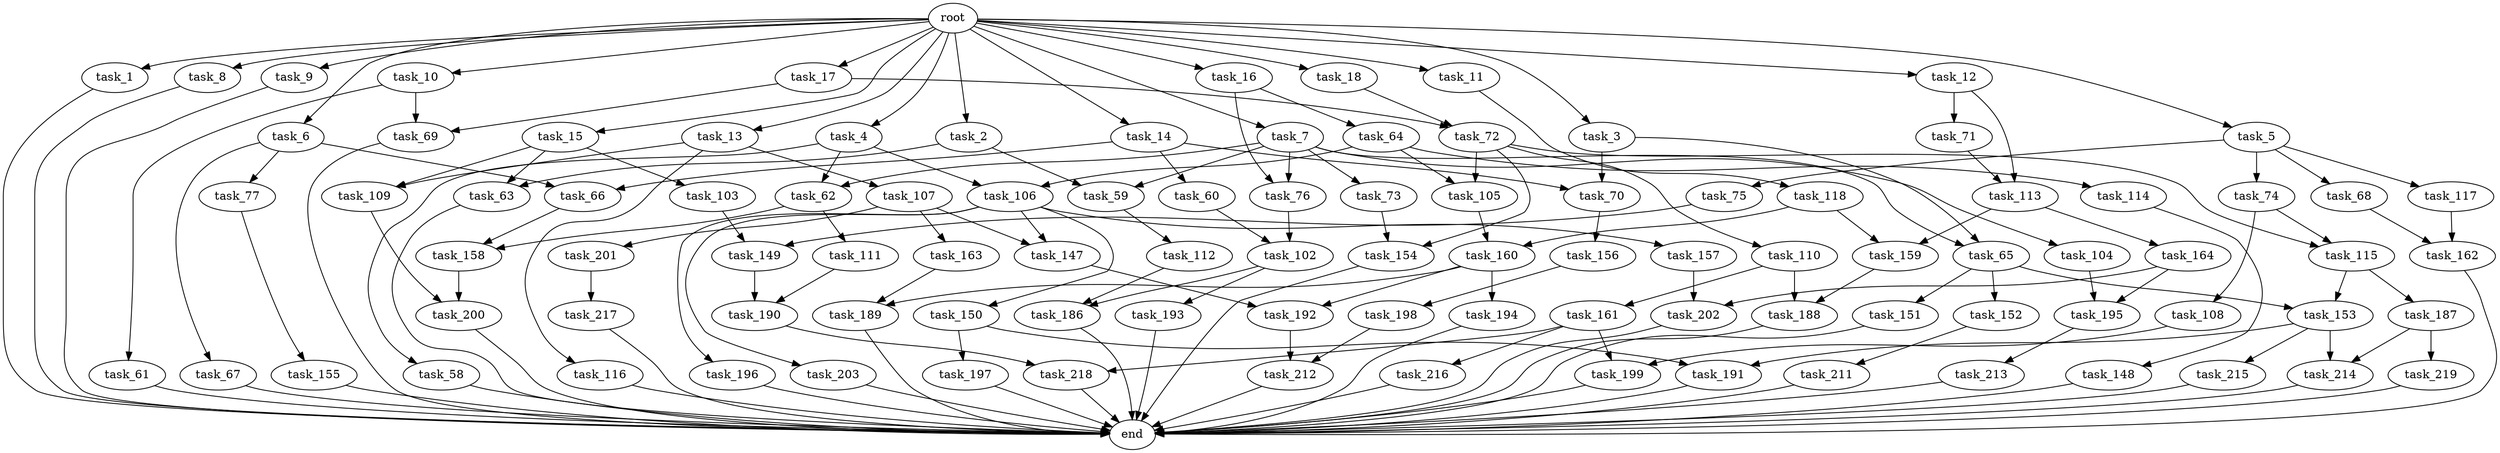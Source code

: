 digraph G {
  root [size="0.000000"];
  task_1 [size="10.240000"];
  task_2 [size="10.240000"];
  task_3 [size="10.240000"];
  task_4 [size="10.240000"];
  task_5 [size="10.240000"];
  task_6 [size="10.240000"];
  task_7 [size="10.240000"];
  task_8 [size="10.240000"];
  task_9 [size="10.240000"];
  task_10 [size="10.240000"];
  task_11 [size="10.240000"];
  task_12 [size="10.240000"];
  task_13 [size="10.240000"];
  task_14 [size="10.240000"];
  task_15 [size="10.240000"];
  task_16 [size="10.240000"];
  task_17 [size="10.240000"];
  task_18 [size="10.240000"];
  task_58 [size="3092376453.120000"];
  task_59 [size="4466765987.840000"];
  task_60 [size="2147483648.000000"];
  task_61 [size="5497558138.880000"];
  task_62 [size="4466765987.840000"];
  task_63 [size="7301444403.200000"];
  task_64 [size="6957847019.520000"];
  task_65 [size="6871947673.600000"];
  task_66 [size="7645041786.880000"];
  task_67 [size="5497558138.880000"];
  task_68 [size="773094113.280000"];
  task_69 [size="8589934592.000000"];
  task_70 [size="7645041786.880000"];
  task_71 [size="6957847019.520000"];
  task_72 [size="8589934592.000000"];
  task_73 [size="1374389534.720000"];
  task_74 [size="773094113.280000"];
  task_75 [size="773094113.280000"];
  task_76 [size="8332236554.240000"];
  task_77 [size="5497558138.880000"];
  task_102 [size="10737418240.000000"];
  task_103 [size="4209067950.080000"];
  task_104 [size="1374389534.720000"];
  task_105 [size="1116691496.960000"];
  task_106 [size="3865470566.400000"];
  task_107 [size="5497558138.880000"];
  task_108 [size="2147483648.000000"];
  task_109 [size="9706626088.960001"];
  task_110 [size="343597383.680000"];
  task_111 [size="4209067950.080000"];
  task_112 [size="2147483648.000000"];
  task_113 [size="7301444403.200000"];
  task_114 [size="773094113.280000"];
  task_115 [size="2491081031.680000"];
  task_116 [size="5497558138.880000"];
  task_117 [size="773094113.280000"];
  task_118 [size="1374389534.720000"];
  task_147 [size="9363028705.280001"];
  task_148 [size="5497558138.880000"];
  task_149 [size="1116691496.960000"];
  task_150 [size="773094113.280000"];
  task_151 [size="2147483648.000000"];
  task_152 [size="2147483648.000000"];
  task_153 [size="6356551598.080000"];
  task_154 [size="1717986918.400000"];
  task_155 [size="8589934592.000000"];
  task_156 [size="8589934592.000000"];
  task_157 [size="773094113.280000"];
  task_158 [size="4982162063.360000"];
  task_159 [size="8933531975.680000"];
  task_160 [size="4552665333.760000"];
  task_161 [size="1374389534.720000"];
  task_162 [size="7301444403.200000"];
  task_163 [size="8589934592.000000"];
  task_164 [size="8589934592.000000"];
  task_186 [size="1717986918.400000"];
  task_187 [size="4209067950.080000"];
  task_188 [size="9964324126.719999"];
  task_189 [size="15547781611.520000"];
  task_190 [size="3865470566.400000"];
  task_191 [size="13915694039.040001"];
  task_192 [size="7301444403.200000"];
  task_193 [size="343597383.680000"];
  task_194 [size="6957847019.520000"];
  task_195 [size="2748779069.440000"];
  task_196 [size="773094113.280000"];
  task_197 [size="6957847019.520000"];
  task_198 [size="5497558138.880000"];
  task_199 [size="8418135900.160000"];
  task_200 [size="5583457484.800000"];
  task_201 [size="8589934592.000000"];
  task_202 [size="2748779069.440000"];
  task_203 [size="773094113.280000"];
  task_211 [size="6957847019.520000"];
  task_212 [size="6356551598.080000"];
  task_213 [size="2147483648.000000"];
  task_214 [size="13915694039.040001"];
  task_215 [size="6957847019.520000"];
  task_216 [size="4209067950.080000"];
  task_217 [size="773094113.280000"];
  task_218 [size="6356551598.080000"];
  task_219 [size="6957847019.520000"];
  end [size="0.000000"];

  root -> task_1 [size="1.000000"];
  root -> task_2 [size="1.000000"];
  root -> task_3 [size="1.000000"];
  root -> task_4 [size="1.000000"];
  root -> task_5 [size="1.000000"];
  root -> task_6 [size="1.000000"];
  root -> task_7 [size="1.000000"];
  root -> task_8 [size="1.000000"];
  root -> task_9 [size="1.000000"];
  root -> task_10 [size="1.000000"];
  root -> task_11 [size="1.000000"];
  root -> task_12 [size="1.000000"];
  root -> task_13 [size="1.000000"];
  root -> task_14 [size="1.000000"];
  root -> task_15 [size="1.000000"];
  root -> task_16 [size="1.000000"];
  root -> task_17 [size="1.000000"];
  root -> task_18 [size="1.000000"];
  task_1 -> end [size="1.000000"];
  task_2 -> task_59 [size="301989888.000000"];
  task_2 -> task_63 [size="301989888.000000"];
  task_3 -> task_65 [size="536870912.000000"];
  task_3 -> task_70 [size="536870912.000000"];
  task_4 -> task_58 [size="301989888.000000"];
  task_4 -> task_62 [size="301989888.000000"];
  task_4 -> task_106 [size="301989888.000000"];
  task_5 -> task_68 [size="75497472.000000"];
  task_5 -> task_74 [size="75497472.000000"];
  task_5 -> task_75 [size="75497472.000000"];
  task_5 -> task_117 [size="75497472.000000"];
  task_6 -> task_66 [size="536870912.000000"];
  task_6 -> task_67 [size="536870912.000000"];
  task_6 -> task_77 [size="536870912.000000"];
  task_7 -> task_59 [size="134217728.000000"];
  task_7 -> task_62 [size="134217728.000000"];
  task_7 -> task_65 [size="134217728.000000"];
  task_7 -> task_73 [size="134217728.000000"];
  task_7 -> task_76 [size="134217728.000000"];
  task_7 -> task_104 [size="134217728.000000"];
  task_8 -> end [size="1.000000"];
  task_9 -> end [size="1.000000"];
  task_10 -> task_61 [size="536870912.000000"];
  task_10 -> task_69 [size="536870912.000000"];
  task_11 -> task_118 [size="134217728.000000"];
  task_12 -> task_71 [size="679477248.000000"];
  task_12 -> task_113 [size="679477248.000000"];
  task_13 -> task_107 [size="536870912.000000"];
  task_13 -> task_109 [size="536870912.000000"];
  task_13 -> task_116 [size="536870912.000000"];
  task_14 -> task_60 [size="209715200.000000"];
  task_14 -> task_66 [size="209715200.000000"];
  task_14 -> task_70 [size="209715200.000000"];
  task_15 -> task_63 [size="411041792.000000"];
  task_15 -> task_103 [size="411041792.000000"];
  task_15 -> task_109 [size="411041792.000000"];
  task_16 -> task_64 [size="679477248.000000"];
  task_16 -> task_76 [size="679477248.000000"];
  task_17 -> task_69 [size="301989888.000000"];
  task_17 -> task_72 [size="301989888.000000"];
  task_18 -> task_72 [size="536870912.000000"];
  task_58 -> end [size="1.000000"];
  task_59 -> task_112 [size="209715200.000000"];
  task_60 -> task_102 [size="838860800.000000"];
  task_61 -> end [size="1.000000"];
  task_62 -> task_111 [size="411041792.000000"];
  task_62 -> task_158 [size="411041792.000000"];
  task_63 -> end [size="1.000000"];
  task_64 -> task_105 [size="75497472.000000"];
  task_64 -> task_106 [size="75497472.000000"];
  task_64 -> task_114 [size="75497472.000000"];
  task_65 -> task_151 [size="209715200.000000"];
  task_65 -> task_152 [size="209715200.000000"];
  task_65 -> task_153 [size="209715200.000000"];
  task_66 -> task_158 [size="75497472.000000"];
  task_67 -> end [size="1.000000"];
  task_68 -> task_162 [size="301989888.000000"];
  task_69 -> end [size="1.000000"];
  task_70 -> task_156 [size="838860800.000000"];
  task_71 -> task_113 [size="33554432.000000"];
  task_72 -> task_105 [size="33554432.000000"];
  task_72 -> task_110 [size="33554432.000000"];
  task_72 -> task_115 [size="33554432.000000"];
  task_72 -> task_154 [size="33554432.000000"];
  task_73 -> task_154 [size="134217728.000000"];
  task_74 -> task_108 [size="209715200.000000"];
  task_74 -> task_115 [size="209715200.000000"];
  task_75 -> task_149 [size="33554432.000000"];
  task_76 -> task_102 [size="209715200.000000"];
  task_77 -> task_155 [size="838860800.000000"];
  task_102 -> task_186 [size="33554432.000000"];
  task_102 -> task_193 [size="33554432.000000"];
  task_103 -> task_149 [size="75497472.000000"];
  task_104 -> task_195 [size="134217728.000000"];
  task_105 -> task_160 [size="411041792.000000"];
  task_106 -> task_147 [size="75497472.000000"];
  task_106 -> task_150 [size="75497472.000000"];
  task_106 -> task_157 [size="75497472.000000"];
  task_106 -> task_196 [size="75497472.000000"];
  task_106 -> task_203 [size="75497472.000000"];
  task_107 -> task_147 [size="838860800.000000"];
  task_107 -> task_163 [size="838860800.000000"];
  task_107 -> task_201 [size="838860800.000000"];
  task_108 -> task_199 [size="411041792.000000"];
  task_109 -> task_200 [size="134217728.000000"];
  task_110 -> task_161 [size="134217728.000000"];
  task_110 -> task_188 [size="134217728.000000"];
  task_111 -> task_190 [size="75497472.000000"];
  task_112 -> task_186 [size="134217728.000000"];
  task_113 -> task_159 [size="838860800.000000"];
  task_113 -> task_164 [size="838860800.000000"];
  task_114 -> task_148 [size="536870912.000000"];
  task_115 -> task_153 [size="411041792.000000"];
  task_115 -> task_187 [size="411041792.000000"];
  task_116 -> end [size="1.000000"];
  task_117 -> task_162 [size="411041792.000000"];
  task_118 -> task_159 [size="33554432.000000"];
  task_118 -> task_160 [size="33554432.000000"];
  task_147 -> task_192 [size="33554432.000000"];
  task_148 -> end [size="1.000000"];
  task_149 -> task_190 [size="301989888.000000"];
  task_150 -> task_191 [size="679477248.000000"];
  task_150 -> task_197 [size="679477248.000000"];
  task_151 -> end [size="1.000000"];
  task_152 -> task_211 [size="679477248.000000"];
  task_153 -> task_191 [size="679477248.000000"];
  task_153 -> task_214 [size="679477248.000000"];
  task_153 -> task_215 [size="679477248.000000"];
  task_154 -> end [size="1.000000"];
  task_155 -> end [size="1.000000"];
  task_156 -> task_198 [size="536870912.000000"];
  task_157 -> task_202 [size="134217728.000000"];
  task_158 -> task_200 [size="411041792.000000"];
  task_159 -> task_188 [size="838860800.000000"];
  task_160 -> task_189 [size="679477248.000000"];
  task_160 -> task_192 [size="679477248.000000"];
  task_160 -> task_194 [size="679477248.000000"];
  task_161 -> task_199 [size="411041792.000000"];
  task_161 -> task_216 [size="411041792.000000"];
  task_161 -> task_218 [size="411041792.000000"];
  task_162 -> end [size="1.000000"];
  task_163 -> task_189 [size="838860800.000000"];
  task_164 -> task_195 [size="134217728.000000"];
  task_164 -> task_202 [size="134217728.000000"];
  task_186 -> end [size="1.000000"];
  task_187 -> task_214 [size="679477248.000000"];
  task_187 -> task_219 [size="679477248.000000"];
  task_188 -> end [size="1.000000"];
  task_189 -> end [size="1.000000"];
  task_190 -> task_218 [size="209715200.000000"];
  task_191 -> end [size="1.000000"];
  task_192 -> task_212 [size="411041792.000000"];
  task_193 -> end [size="1.000000"];
  task_194 -> end [size="1.000000"];
  task_195 -> task_213 [size="209715200.000000"];
  task_196 -> end [size="1.000000"];
  task_197 -> end [size="1.000000"];
  task_198 -> task_212 [size="209715200.000000"];
  task_199 -> end [size="1.000000"];
  task_200 -> end [size="1.000000"];
  task_201 -> task_217 [size="75497472.000000"];
  task_202 -> end [size="1.000000"];
  task_203 -> end [size="1.000000"];
  task_211 -> end [size="1.000000"];
  task_212 -> end [size="1.000000"];
  task_213 -> end [size="1.000000"];
  task_214 -> end [size="1.000000"];
  task_215 -> end [size="1.000000"];
  task_216 -> end [size="1.000000"];
  task_217 -> end [size="1.000000"];
  task_218 -> end [size="1.000000"];
  task_219 -> end [size="1.000000"];
}
